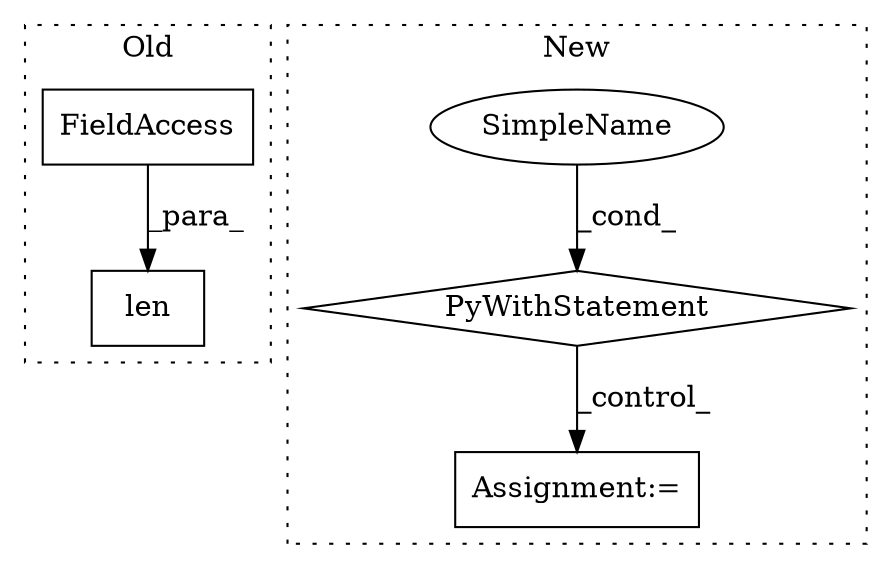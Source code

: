 digraph G {
subgraph cluster0 {
1 [label="len" a="32" s="3786,3798" l="4,1" shape="box"];
5 [label="FieldAccess" a="22" s="3790" l="8" shape="box"];
label = "Old";
style="dotted";
}
subgraph cluster1 {
2 [label="PyWithStatement" a="104" s="7000,7054" l="10,2" shape="diamond"];
3 [label="Assignment:=" a="7" s="7098" l="4" shape="box"];
4 [label="SimpleName" a="42" s="" l="" shape="ellipse"];
label = "New";
style="dotted";
}
2 -> 3 [label="_control_"];
4 -> 2 [label="_cond_"];
5 -> 1 [label="_para_"];
}